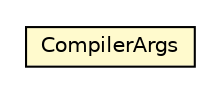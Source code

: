 #!/usr/local/bin/dot
#
# Class diagram 
# Generated by UMLGraph version 5.1 (http://www.umlgraph.org/)
#

digraph G {
	edge [fontname="Helvetica",fontsize=10,labelfontname="Helvetica",labelfontsize=10];
	node [fontname="Helvetica",fontsize=10,shape=plaintext];
	nodesep=0.25;
	ranksep=0.5;
	// pt.ist.fenixframework.dml.CompilerArgs
	c17477 [label=<<table title="pt.ist.fenixframework.dml.CompilerArgs" border="0" cellborder="1" cellspacing="0" cellpadding="2" port="p" bgcolor="lemonChiffon" href="./CompilerArgs.html">
		<tr><td><table border="0" cellspacing="0" cellpadding="1">
<tr><td align="center" balign="center"> CompilerArgs </td></tr>
		</table></td></tr>
		</table>>, fontname="Helvetica", fontcolor="black", fontsize=10.0];
}

